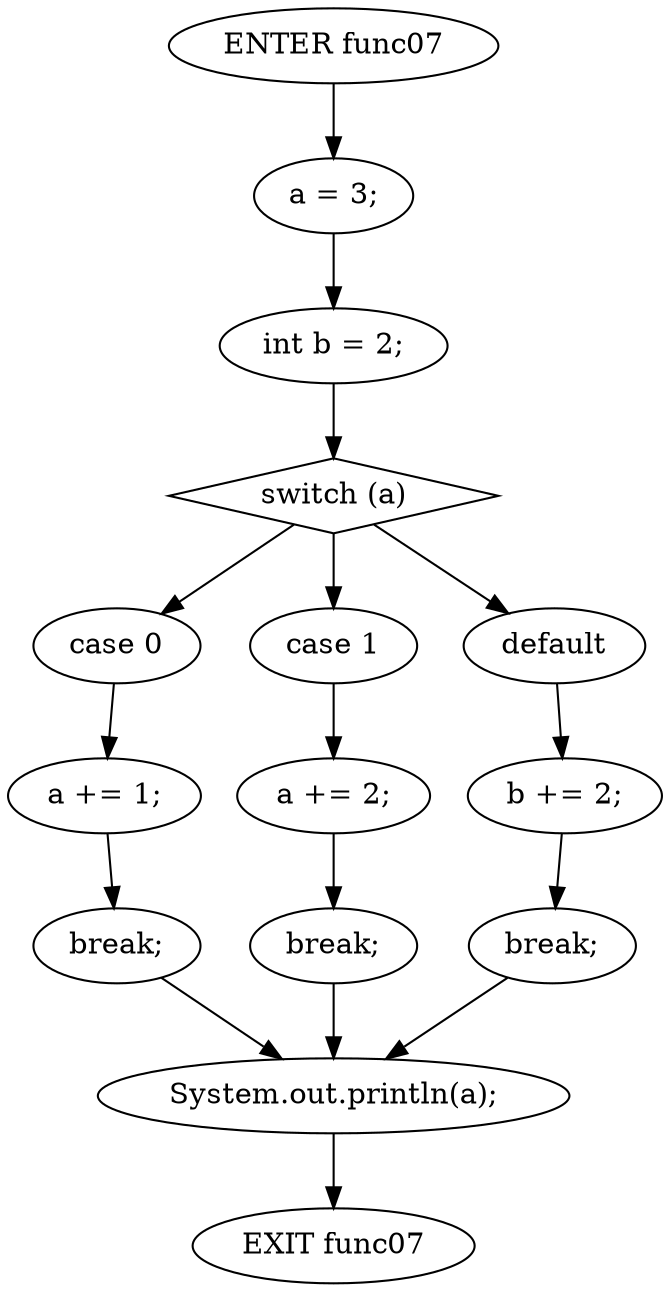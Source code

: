 digraph G {
  0 [ label="ENTER func07" ];
  1 [ label="EXIT func07" ];
  2 [ label="a = 3;" ];
  3 [ label="int b = 2;" ];
  4 [ shape="diamond" label="switch (a)" ];
  5 [ label="case 0" ];
  6 [ label="a += 1;" ];
  7 [ label="break;" ];
  8 [ label="case 1" ];
  9 [ label="a += 2;" ];
  10 [ label="break;" ];
  11 [ label="default" ];
  12 [ label="b += 2;" ];
  13 [ label="break;" ];
  14 [ label="System.out.println(a);" ];
  0 -> 2;
  2 -> 3;
  3 -> 4;
  4 -> 5;
  5 -> 6;
  6 -> 7;
  4 -> 8;
  8 -> 9;
  9 -> 10;
  4 -> 11;
  11 -> 12;
  12 -> 13;
  7 -> 14;
  10 -> 14;
  13 -> 14;
  14 -> 1;
}
